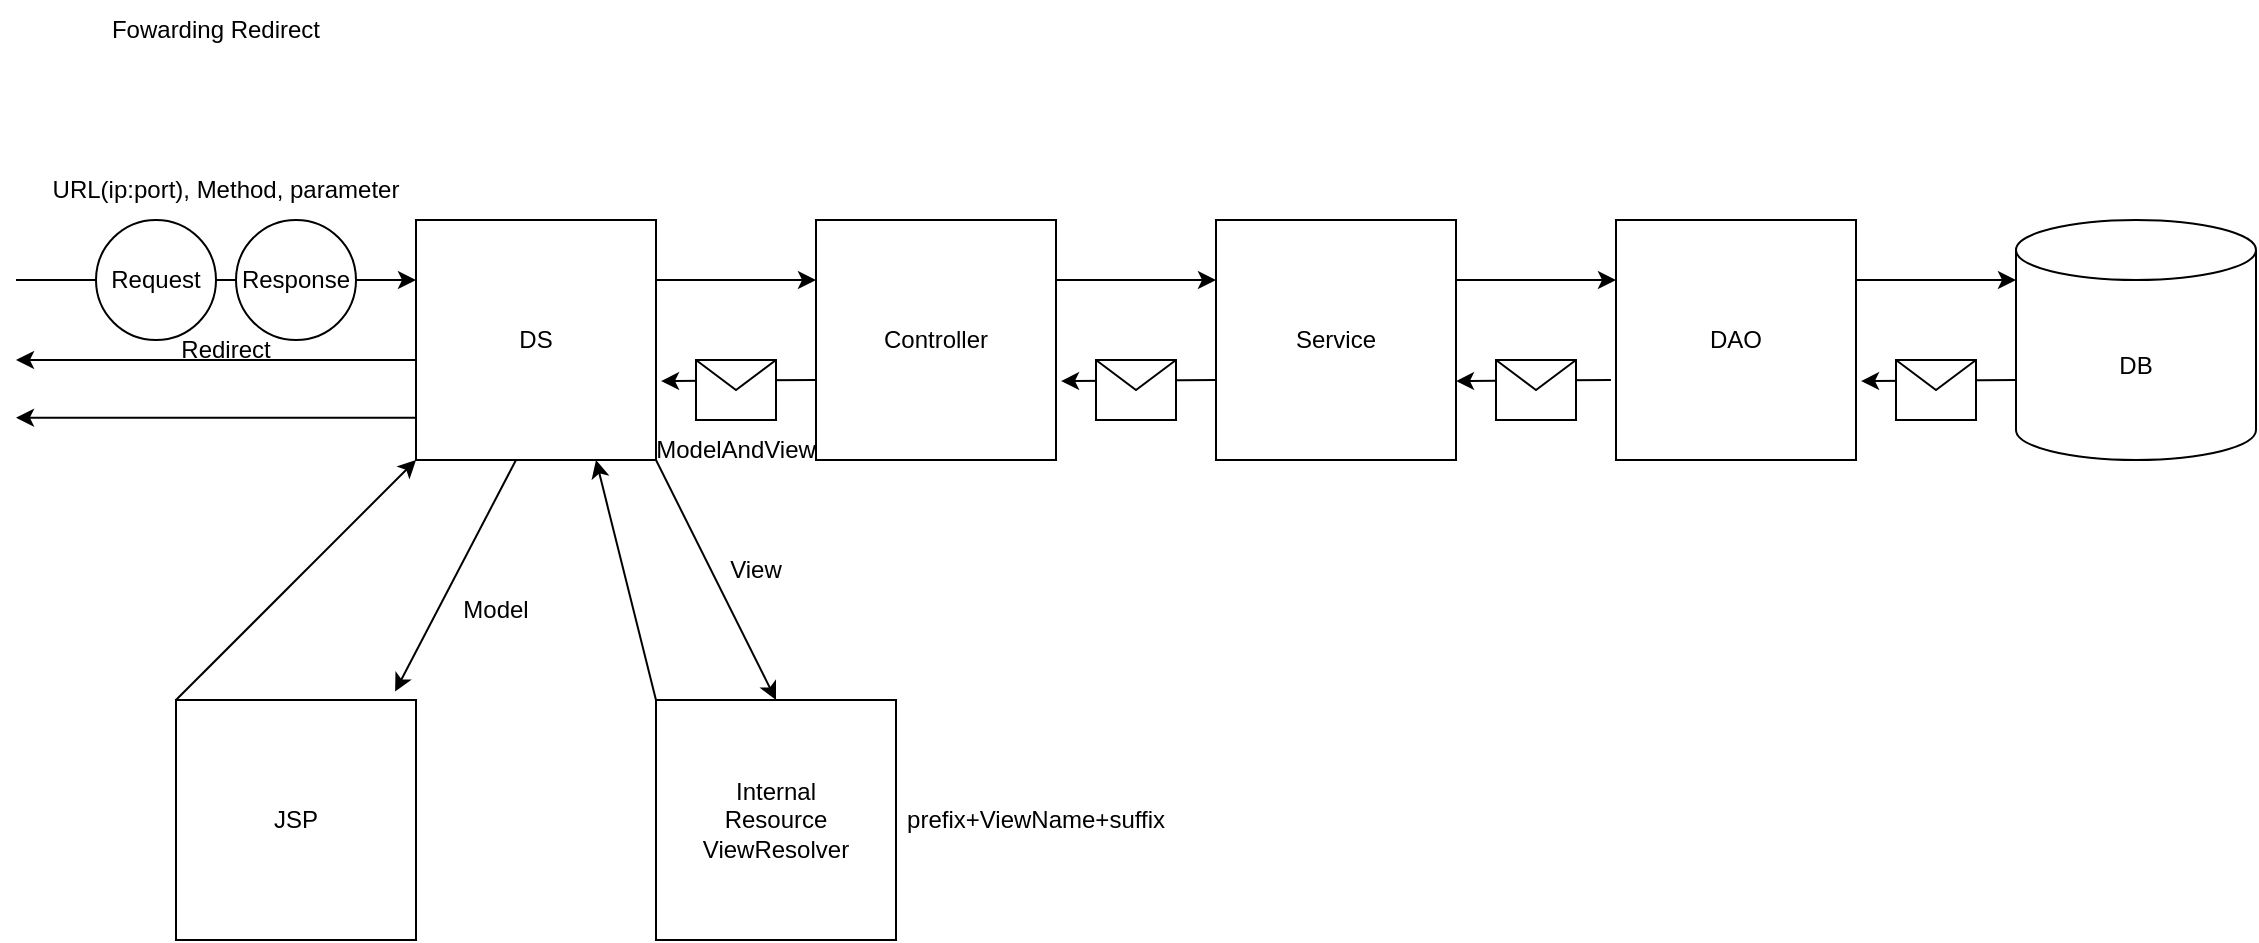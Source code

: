 <mxfile version="20.8.17" type="github" pages="3">
  <diagram name="페이지-1" id="GGqySA87024tkyD-t-VR">
    <mxGraphModel dx="1299" dy="786" grid="1" gridSize="10" guides="1" tooltips="1" connect="1" arrows="1" fold="1" page="1" pageScale="1" pageWidth="827" pageHeight="1169" math="0" shadow="0">
      <root>
        <mxCell id="0" />
        <mxCell id="1" parent="0" />
        <mxCell id="iEggTIwabMXd5zdSDjMg-40" value="" style="endArrow=classic;html=1;rounded=0;" parent="1" edge="1">
          <mxGeometry width="50" height="50" relative="1" as="geometry">
            <mxPoint x="-160" y="465" as="sourcePoint" />
            <mxPoint x="-220" y="525" as="targetPoint" />
          </mxGeometry>
        </mxCell>
        <mxCell id="iEggTIwabMXd5zdSDjMg-1" value="DB&lt;br&gt;" style="shape=cylinder3;whiteSpace=wrap;html=1;boundedLbl=1;backgroundOutline=1;size=15;" parent="1" vertex="1">
          <mxGeometry x="680" y="200" width="120" height="120" as="geometry" />
        </mxCell>
        <mxCell id="iEggTIwabMXd5zdSDjMg-2" value="Service&lt;br&gt;" style="rounded=0;whiteSpace=wrap;html=1;" parent="1" vertex="1">
          <mxGeometry x="280" y="200" width="120" height="120" as="geometry" />
        </mxCell>
        <mxCell id="iEggTIwabMXd5zdSDjMg-4" value="Controller" style="rounded=0;whiteSpace=wrap;html=1;" parent="1" vertex="1">
          <mxGeometry x="80" y="200" width="120" height="120" as="geometry" />
        </mxCell>
        <mxCell id="iEggTIwabMXd5zdSDjMg-5" value="DS&lt;br&gt;" style="rounded=0;whiteSpace=wrap;html=1;" parent="1" vertex="1">
          <mxGeometry x="-120" y="200" width="120" height="120" as="geometry" />
        </mxCell>
        <mxCell id="iEggTIwabMXd5zdSDjMg-6" value="JSP" style="rounded=0;whiteSpace=wrap;html=1;" parent="1" vertex="1">
          <mxGeometry x="-240" y="440" width="120" height="120" as="geometry" />
        </mxCell>
        <mxCell id="iEggTIwabMXd5zdSDjMg-7" value="Internal&lt;br&gt;Resource&lt;br&gt;ViewResolver" style="rounded=0;whiteSpace=wrap;html=1;" parent="1" vertex="1">
          <mxGeometry y="440" width="120" height="120" as="geometry" />
        </mxCell>
        <mxCell id="iEggTIwabMXd5zdSDjMg-15" value="" style="endArrow=classic;html=1;rounded=0;entryX=0.75;entryY=1;entryDx=0;entryDy=0;exitX=0;exitY=0;exitDx=0;exitDy=0;" parent="1" source="iEggTIwabMXd5zdSDjMg-7" target="iEggTIwabMXd5zdSDjMg-5" edge="1">
          <mxGeometry width="50" height="50" relative="1" as="geometry">
            <mxPoint y="430" as="sourcePoint" />
            <mxPoint x="-30" y="360" as="targetPoint" />
          </mxGeometry>
        </mxCell>
        <mxCell id="iEggTIwabMXd5zdSDjMg-3" value="DAO&lt;br&gt;" style="rounded=0;whiteSpace=wrap;html=1;" parent="1" vertex="1">
          <mxGeometry x="480" y="200" width="120" height="120" as="geometry" />
        </mxCell>
        <mxCell id="iEggTIwabMXd5zdSDjMg-24" value="" style="endArrow=classic;html=1;rounded=0;" parent="1" edge="1">
          <mxGeometry width="50" height="50" relative="1" as="geometry">
            <mxPoint y="230" as="sourcePoint" />
            <mxPoint x="80" y="230" as="targetPoint" />
          </mxGeometry>
        </mxCell>
        <mxCell id="iEggTIwabMXd5zdSDjMg-26" value="" style="endArrow=classic;html=1;rounded=0;exitX=0;exitY=0.75;exitDx=0;exitDy=0;" parent="1" edge="1">
          <mxGeometry width="50" height="50" relative="1" as="geometry">
            <mxPoint x="-120" y="270" as="sourcePoint" />
            <mxPoint x="-320" y="270" as="targetPoint" />
          </mxGeometry>
        </mxCell>
        <mxCell id="iEggTIwabMXd5zdSDjMg-27" value="" style="endArrow=classic;html=1;rounded=0;entryX=1.021;entryY=0.671;entryDx=0;entryDy=0;exitX=0;exitY=0.75;exitDx=0;exitDy=0;entryPerimeter=0;" parent="1" target="iEggTIwabMXd5zdSDjMg-3" edge="1">
          <mxGeometry width="50" height="50" relative="1" as="geometry">
            <mxPoint x="680" y="280" as="sourcePoint" />
            <mxPoint x="630" y="280" as="targetPoint" />
          </mxGeometry>
        </mxCell>
        <mxCell id="iEggTIwabMXd5zdSDjMg-30" value="" style="endArrow=classic;html=1;rounded=0;entryX=0;entryY=1;entryDx=0;entryDy=0;exitX=0;exitY=0;exitDx=0;exitDy=0;" parent="1" source="iEggTIwabMXd5zdSDjMg-6" target="iEggTIwabMXd5zdSDjMg-5" edge="1">
          <mxGeometry width="50" height="50" relative="1" as="geometry">
            <mxPoint x="-170" y="380" as="sourcePoint" />
            <mxPoint x="-130" y="352.5" as="targetPoint" />
          </mxGeometry>
        </mxCell>
        <mxCell id="iEggTIwabMXd5zdSDjMg-31" value="" style="endArrow=classic;html=1;rounded=0;entryX=0.913;entryY=-0.035;entryDx=0;entryDy=0;entryPerimeter=0;" parent="1" target="iEggTIwabMXd5zdSDjMg-6" edge="1">
          <mxGeometry width="50" height="50" relative="1" as="geometry">
            <mxPoint x="-70" y="320" as="sourcePoint" />
            <mxPoint x="-80" y="400" as="targetPoint" />
          </mxGeometry>
        </mxCell>
        <mxCell id="iEggTIwabMXd5zdSDjMg-33" value="" style="endArrow=classic;html=1;rounded=0;startArrow=none;" parent="1" source="iEggTIwabMXd5zdSDjMg-36" edge="1">
          <mxGeometry width="50" height="50" relative="1" as="geometry">
            <mxPoint x="-320" y="230" as="sourcePoint" />
            <mxPoint x="-120" y="230" as="targetPoint" />
          </mxGeometry>
        </mxCell>
        <mxCell id="iEggTIwabMXd5zdSDjMg-39" value="prefix+ViewName+suffix&lt;br&gt;" style="text;html=1;strokeColor=none;fillColor=none;align=center;verticalAlign=middle;whiteSpace=wrap;rounded=0;" parent="1" vertex="1">
          <mxGeometry x="160" y="485" width="60" height="30" as="geometry" />
        </mxCell>
        <mxCell id="iEggTIwabMXd5zdSDjMg-41" value="Model" style="text;html=1;strokeColor=none;fillColor=none;align=center;verticalAlign=middle;whiteSpace=wrap;rounded=0;" parent="1" vertex="1">
          <mxGeometry x="-110" y="380" width="60" height="30" as="geometry" />
        </mxCell>
        <mxCell id="iEggTIwabMXd5zdSDjMg-43" value="" style="endArrow=classic;html=1;rounded=0;" parent="1" edge="1">
          <mxGeometry width="50" height="50" relative="1" as="geometry">
            <mxPoint x="200" y="230" as="sourcePoint" />
            <mxPoint x="280" y="230" as="targetPoint" />
          </mxGeometry>
        </mxCell>
        <mxCell id="iEggTIwabMXd5zdSDjMg-44" value="" style="endArrow=classic;html=1;rounded=0;" parent="1" edge="1">
          <mxGeometry width="50" height="50" relative="1" as="geometry">
            <mxPoint x="400" y="230" as="sourcePoint" />
            <mxPoint x="480" y="230" as="targetPoint" />
          </mxGeometry>
        </mxCell>
        <mxCell id="iEggTIwabMXd5zdSDjMg-45" value="" style="endArrow=classic;html=1;rounded=0;" parent="1" edge="1">
          <mxGeometry width="50" height="50" relative="1" as="geometry">
            <mxPoint x="600" y="230" as="sourcePoint" />
            <mxPoint x="680" y="230" as="targetPoint" />
          </mxGeometry>
        </mxCell>
        <mxCell id="iEggTIwabMXd5zdSDjMg-46" value="" style="endArrow=classic;html=1;rounded=0;entryX=1.021;entryY=0.671;entryDx=0;entryDy=0;exitX=0;exitY=0.75;exitDx=0;exitDy=0;entryPerimeter=0;" parent="1" edge="1">
          <mxGeometry width="50" height="50" relative="1" as="geometry">
            <mxPoint x="477.48" y="280" as="sourcePoint" />
            <mxPoint x="400" y="280.52" as="targetPoint" />
          </mxGeometry>
        </mxCell>
        <mxCell id="iEggTIwabMXd5zdSDjMg-48" value="" style="shape=message;html=1;html=1;outlineConnect=0;labelPosition=center;verticalLabelPosition=bottom;align=center;verticalAlign=top;" parent="1" vertex="1">
          <mxGeometry x="620" y="270" width="40" height="30" as="geometry" />
        </mxCell>
        <mxCell id="iEggTIwabMXd5zdSDjMg-52" value="" style="shape=message;html=1;html=1;outlineConnect=0;labelPosition=center;verticalLabelPosition=bottom;align=center;verticalAlign=top;" parent="1" vertex="1">
          <mxGeometry x="420" y="270" width="40" height="30" as="geometry" />
        </mxCell>
        <mxCell id="iEggTIwabMXd5zdSDjMg-53" value="" style="endArrow=classic;html=1;rounded=0;entryX=1.021;entryY=0.671;entryDx=0;entryDy=0;exitX=0;exitY=0.75;exitDx=0;exitDy=0;entryPerimeter=0;" parent="1" edge="1">
          <mxGeometry width="50" height="50" relative="1" as="geometry">
            <mxPoint x="280" y="280" as="sourcePoint" />
            <mxPoint x="202.52" y="280.52" as="targetPoint" />
          </mxGeometry>
        </mxCell>
        <mxCell id="iEggTIwabMXd5zdSDjMg-54" value="" style="endArrow=classic;html=1;rounded=0;entryX=1.021;entryY=0.671;entryDx=0;entryDy=0;exitX=0;exitY=0.75;exitDx=0;exitDy=0;entryPerimeter=0;" parent="1" edge="1">
          <mxGeometry width="50" height="50" relative="1" as="geometry">
            <mxPoint x="80" y="280" as="sourcePoint" />
            <mxPoint x="2.52" y="280.52" as="targetPoint" />
          </mxGeometry>
        </mxCell>
        <mxCell id="iEggTIwabMXd5zdSDjMg-50" value="" style="shape=message;html=1;html=1;outlineConnect=0;labelPosition=center;verticalLabelPosition=bottom;align=center;verticalAlign=top;" parent="1" vertex="1">
          <mxGeometry x="220" y="270" width="40" height="30" as="geometry" />
        </mxCell>
        <mxCell id="iEggTIwabMXd5zdSDjMg-47" value="" style="shape=message;html=1;html=1;outlineConnect=0;labelPosition=center;verticalLabelPosition=bottom;align=center;verticalAlign=top;" parent="1" vertex="1">
          <mxGeometry x="20" y="270" width="40" height="30" as="geometry" />
        </mxCell>
        <mxCell id="iEggTIwabMXd5zdSDjMg-57" value="ModelAndView" style="text;html=1;strokeColor=none;fillColor=none;align=center;verticalAlign=middle;whiteSpace=wrap;rounded=0;" parent="1" vertex="1">
          <mxGeometry x="10" y="300" width="60" height="30" as="geometry" />
        </mxCell>
        <mxCell id="iEggTIwabMXd5zdSDjMg-58" value="" style="endArrow=none;html=1;rounded=0;" parent="1" target="iEggTIwabMXd5zdSDjMg-35" edge="1">
          <mxGeometry width="50" height="50" relative="1" as="geometry">
            <mxPoint x="-320" y="230" as="sourcePoint" />
            <mxPoint x="-120" y="230" as="targetPoint" />
          </mxGeometry>
        </mxCell>
        <mxCell id="iEggTIwabMXd5zdSDjMg-35" value="Request" style="ellipse;whiteSpace=wrap;html=1;aspect=fixed;" parent="1" vertex="1">
          <mxGeometry x="-280" y="200" width="60" height="60" as="geometry" />
        </mxCell>
        <mxCell id="iEggTIwabMXd5zdSDjMg-60" value="" style="endArrow=none;html=1;rounded=0;startArrow=none;" parent="1" source="iEggTIwabMXd5zdSDjMg-35" target="iEggTIwabMXd5zdSDjMg-36" edge="1">
          <mxGeometry width="50" height="50" relative="1" as="geometry">
            <mxPoint x="-220" y="230" as="sourcePoint" />
            <mxPoint x="-120" y="230" as="targetPoint" />
          </mxGeometry>
        </mxCell>
        <mxCell id="iEggTIwabMXd5zdSDjMg-36" value="Response" style="ellipse;whiteSpace=wrap;html=1;aspect=fixed;" parent="1" vertex="1">
          <mxGeometry x="-210" y="200" width="60" height="60" as="geometry" />
        </mxCell>
        <mxCell id="iEggTIwabMXd5zdSDjMg-61" value="URL(ip:port), Method, parameter" style="text;html=1;strokeColor=none;fillColor=none;align=center;verticalAlign=middle;whiteSpace=wrap;rounded=0;" parent="1" vertex="1">
          <mxGeometry x="-320" y="170" width="210" height="30" as="geometry" />
        </mxCell>
        <mxCell id="iEggTIwabMXd5zdSDjMg-62" value="" style="endArrow=classic;html=1;rounded=0;exitX=0;exitY=0.75;exitDx=0;exitDy=0;" parent="1" edge="1">
          <mxGeometry width="50" height="50" relative="1" as="geometry">
            <mxPoint x="-120" y="298.82" as="sourcePoint" />
            <mxPoint x="-320" y="298.82" as="targetPoint" />
          </mxGeometry>
        </mxCell>
        <mxCell id="iEggTIwabMXd5zdSDjMg-63" value="Redirect" style="text;html=1;strokeColor=none;fillColor=none;align=center;verticalAlign=middle;whiteSpace=wrap;rounded=0;" parent="1" vertex="1">
          <mxGeometry x="-245" y="250" width="60" height="30" as="geometry" />
        </mxCell>
        <mxCell id="iEggTIwabMXd5zdSDjMg-65" value="" style="endArrow=classic;html=1;rounded=0;entryX=0.5;entryY=0;entryDx=0;entryDy=0;" parent="1" target="iEggTIwabMXd5zdSDjMg-7" edge="1">
          <mxGeometry width="50" height="50" relative="1" as="geometry">
            <mxPoint y="320" as="sourcePoint" />
            <mxPoint x="60" y="390" as="targetPoint" />
          </mxGeometry>
        </mxCell>
        <mxCell id="iEggTIwabMXd5zdSDjMg-66" value="View" style="text;html=1;strokeColor=none;fillColor=none;align=center;verticalAlign=middle;whiteSpace=wrap;rounded=0;" parent="1" vertex="1">
          <mxGeometry x="20" y="360" width="60" height="30" as="geometry" />
        </mxCell>
        <mxCell id="iEggTIwabMXd5zdSDjMg-68" value="Fowarding Redirect" style="text;html=1;strokeColor=none;fillColor=none;align=center;verticalAlign=middle;whiteSpace=wrap;rounded=0;" parent="1" vertex="1">
          <mxGeometry x="-280" y="90" width="120" height="30" as="geometry" />
        </mxCell>
      </root>
    </mxGraphModel>
  </diagram>
  <diagram id="927hjeYPWUCAcsZQczEw" name="페이지-2">
    <mxGraphModel dx="1674" dy="796" grid="1" gridSize="10" guides="1" tooltips="1" connect="1" arrows="1" fold="1" page="1" pageScale="1" pageWidth="1169" pageHeight="827" math="0" shadow="0">
      <root>
        <mxCell id="0" />
        <mxCell id="1" parent="0" />
        <mxCell id="f-oD_xwLLwa81Wq7xeVw-1" value="ProductDAO" style="swimlane;fontStyle=1;align=center;verticalAlign=top;childLayout=stackLayout;horizontal=1;startSize=26;horizontalStack=0;resizeParent=1;resizeParentMax=0;resizeLast=0;collapsible=1;marginBottom=0;fontSize=14;" parent="1" vertex="1">
          <mxGeometry x="840" y="120" width="260" height="160" as="geometry" />
        </mxCell>
        <mxCell id="f-oD_xwLLwa81Wq7xeVw-2" value="- sqlSession : SqlSession&#xa;- NAMESPACE : String" style="text;strokeColor=none;fillColor=none;align=left;verticalAlign=top;spacingLeft=4;spacingRight=4;overflow=hidden;rotatable=0;points=[[0,0.5],[1,0.5]];portConstraint=eastwest;" parent="f-oD_xwLLwa81Wq7xeVw-1" vertex="1">
          <mxGeometry y="26" width="260" height="44" as="geometry" />
        </mxCell>
        <mxCell id="f-oD_xwLLwa81Wq7xeVw-3" value="" style="line;strokeWidth=1;fillColor=none;align=left;verticalAlign=middle;spacingTop=-1;spacingLeft=3;spacingRight=3;rotatable=0;labelPosition=right;points=[];portConstraint=eastwest;strokeColor=inherit;" parent="f-oD_xwLLwa81Wq7xeVw-1" vertex="1">
          <mxGeometry y="70" width="260" height="8" as="geometry" />
        </mxCell>
        <mxCell id="f-oD_xwLLwa81Wq7xeVw-4" value="+ getProductList() : List&lt;ProductDTO&gt;&#xa;+ getProductDetail(ProductDTO) : ProductDTO&#xa;+ setProductAdd(ProductDTO) : int" style="text;strokeColor=none;fillColor=none;align=left;verticalAlign=top;spacingLeft=4;spacingRight=4;overflow=hidden;rotatable=0;points=[[0,0.5],[1,0.5]];portConstraint=eastwest;" parent="f-oD_xwLLwa81Wq7xeVw-1" vertex="1">
          <mxGeometry y="78" width="260" height="82" as="geometry" />
        </mxCell>
        <mxCell id="f-oD_xwLLwa81Wq7xeVw-5" value="&lt;font size=&quot;1&quot; style=&quot;&quot;&gt;&lt;b style=&quot;font-size: 18px;&quot;&gt;Product&lt;/b&gt;&lt;/font&gt;" style="text;html=1;strokeColor=none;fillColor=none;align=center;verticalAlign=middle;whiteSpace=wrap;rounded=0;" parent="1" vertex="1">
          <mxGeometry x="560" y="60" width="60" height="30" as="geometry" />
        </mxCell>
        <mxCell id="f-oD_xwLLwa81Wq7xeVw-7" value="ProductService" style="swimlane;fontStyle=1;align=center;verticalAlign=top;childLayout=stackLayout;horizontal=1;startSize=26;horizontalStack=0;resizeParent=1;resizeParentMax=0;resizeLast=0;collapsible=1;marginBottom=0;fontSize=14;" parent="1" vertex="1">
          <mxGeometry x="390" y="120" width="400" height="160" as="geometry" />
        </mxCell>
        <mxCell id="f-oD_xwLLwa81Wq7xeVw-8" value="- productDAO : ProductDAO" style="text;strokeColor=none;fillColor=none;align=left;verticalAlign=top;spacingLeft=4;spacingRight=4;overflow=hidden;rotatable=0;points=[[0,0.5],[1,0.5]];portConstraint=eastwest;fontSize=14;" parent="f-oD_xwLLwa81Wq7xeVw-7" vertex="1">
          <mxGeometry y="26" width="400" height="26" as="geometry" />
        </mxCell>
        <mxCell id="f-oD_xwLLwa81Wq7xeVw-9" value="" style="line;strokeWidth=1;fillColor=none;align=left;verticalAlign=middle;spacingTop=-1;spacingLeft=3;spacingRight=3;rotatable=0;labelPosition=right;points=[];portConstraint=eastwest;strokeColor=inherit;fontSize=14;" parent="f-oD_xwLLwa81Wq7xeVw-7" vertex="1">
          <mxGeometry y="52" width="400" height="8" as="geometry" />
        </mxCell>
        <mxCell id="f-oD_xwLLwa81Wq7xeVw-10" value="+ getProductList() : List&lt;ProductDTO&gt;&#xa;+ getProductDetail(ProductDTO) : ProductDTO&#xa;+ setProductAdd(ProductDTO, List&lt;ProductOptionDTO&gt;) : int" style="text;strokeColor=none;fillColor=none;align=left;verticalAlign=top;spacingLeft=4;spacingRight=4;overflow=hidden;rotatable=0;points=[[0,0.5],[1,0.5]];portConstraint=eastwest;fontSize=14;" parent="f-oD_xwLLwa81Wq7xeVw-7" vertex="1">
          <mxGeometry y="60" width="400" height="100" as="geometry" />
        </mxCell>
        <mxCell id="f-oD_xwLLwa81Wq7xeVw-15" value="ProductController" style="swimlane;fontStyle=1;align=center;verticalAlign=top;childLayout=stackLayout;horizontal=1;startSize=26;horizontalStack=0;resizeParent=1;resizeParentMax=0;resizeLast=0;collapsible=1;marginBottom=0;fontSize=14;" parent="1" vertex="1">
          <mxGeometry x="70" y="120" width="270" height="160" as="geometry" />
        </mxCell>
        <mxCell id="f-oD_xwLLwa81Wq7xeVw-16" value="- productService : ProductService" style="text;strokeColor=none;fillColor=none;align=left;verticalAlign=top;spacingLeft=4;spacingRight=4;overflow=hidden;rotatable=0;points=[[0,0.5],[1,0.5]];portConstraint=eastwest;fontSize=14;" parent="f-oD_xwLLwa81Wq7xeVw-15" vertex="1">
          <mxGeometry y="26" width="270" height="26" as="geometry" />
        </mxCell>
        <mxCell id="f-oD_xwLLwa81Wq7xeVw-17" value="" style="line;strokeWidth=1;fillColor=none;align=left;verticalAlign=middle;spacingTop=-1;spacingLeft=3;spacingRight=3;rotatable=0;labelPosition=right;points=[];portConstraint=eastwest;strokeColor=inherit;fontSize=14;" parent="f-oD_xwLLwa81Wq7xeVw-15" vertex="1">
          <mxGeometry y="52" width="270" height="8" as="geometry" />
        </mxCell>
        <mxCell id="f-oD_xwLLwa81Wq7xeVw-18" value="+ getProductList() : ModelAndView&#xa;+ getProductDetail(ProductDTO) : String&#xa;+ setProductAdd() : void&#xa;+ setProductAdd(ProductDTO) : String" style="text;strokeColor=none;fillColor=none;align=left;verticalAlign=top;spacingLeft=4;spacingRight=4;overflow=hidden;rotatable=0;points=[[0,0.5],[1,0.5]];portConstraint=eastwest;fontSize=14;" parent="f-oD_xwLLwa81Wq7xeVw-15" vertex="1">
          <mxGeometry y="60" width="270" height="100" as="geometry" />
        </mxCell>
        <mxCell id="f-oD_xwLLwa81Wq7xeVw-19" style="edgeStyle=orthogonalEdgeStyle;rounded=0;orthogonalLoop=1;jettySize=auto;html=1;exitX=1;exitY=0.5;exitDx=0;exitDy=0;entryX=0;entryY=0.5;entryDx=0;entryDy=0;fontSize=14;" parent="1" source="f-oD_xwLLwa81Wq7xeVw-18" target="f-oD_xwLLwa81Wq7xeVw-10" edge="1">
          <mxGeometry relative="1" as="geometry" />
        </mxCell>
        <mxCell id="f-oD_xwLLwa81Wq7xeVw-21" style="edgeStyle=orthogonalEdgeStyle;rounded=0;orthogonalLoop=1;jettySize=auto;html=1;exitX=1;exitY=0.5;exitDx=0;exitDy=0;entryX=-0.008;entryY=0.39;entryDx=0;entryDy=0;entryPerimeter=0;fontSize=14;" parent="1" source="f-oD_xwLLwa81Wq7xeVw-10" target="f-oD_xwLLwa81Wq7xeVw-4" edge="1">
          <mxGeometry relative="1" as="geometry" />
        </mxCell>
      </root>
    </mxGraphModel>
  </diagram>
  <diagram id="v0bnzKL4JLJcJcmgmCzn" name="페이지-3">
    <mxGraphModel dx="712" dy="786" grid="1" gridSize="10" guides="1" tooltips="1" connect="1" arrows="1" fold="1" page="1" pageScale="1" pageWidth="1169" pageHeight="827" math="0" shadow="0">
      <root>
        <mxCell id="0" />
        <mxCell id="1" parent="0" />
        <mxCell id="N9mpZ81FHpqmFSWdrKbZ-1" value="MemberController" style="swimlane;fontStyle=1;align=center;verticalAlign=top;childLayout=stackLayout;horizontal=1;startSize=26;horizontalStack=0;resizeParent=1;resizeParentMax=0;resizeLast=0;collapsible=1;marginBottom=0;fontSize=14;" parent="1" vertex="1">
          <mxGeometry x="70" y="110" width="280" height="160" as="geometry" />
        </mxCell>
        <mxCell id="N9mpZ81FHpqmFSWdrKbZ-2" value="- memberService : MemberService" style="text;strokeColor=none;fillColor=none;align=left;verticalAlign=top;spacingLeft=4;spacingRight=4;overflow=hidden;rotatable=0;points=[[0,0.5],[1,0.5]];portConstraint=eastwest;fontSize=14;" parent="N9mpZ81FHpqmFSWdrKbZ-1" vertex="1">
          <mxGeometry y="26" width="280" height="26" as="geometry" />
        </mxCell>
        <mxCell id="N9mpZ81FHpqmFSWdrKbZ-3" value="" style="line;strokeWidth=1;fillColor=none;align=left;verticalAlign=middle;spacingTop=-1;spacingLeft=3;spacingRight=3;rotatable=0;labelPosition=right;points=[];portConstraint=eastwest;strokeColor=inherit;fontSize=14;" parent="N9mpZ81FHpqmFSWdrKbZ-1" vertex="1">
          <mxGeometry y="52" width="280" height="8" as="geometry" />
        </mxCell>
        <mxCell id="N9mpZ81FHpqmFSWdrKbZ-4" value="+ setMemberAdd() : void&#xa;+ setMemberAdd(MemberDTO) : String" style="text;strokeColor=none;fillColor=none;align=left;verticalAlign=top;spacingLeft=4;spacingRight=4;overflow=hidden;rotatable=0;points=[[0,0.5],[1,0.5]];portConstraint=eastwest;fontSize=14;" parent="N9mpZ81FHpqmFSWdrKbZ-1" vertex="1">
          <mxGeometry y="60" width="280" height="100" as="geometry" />
        </mxCell>
        <mxCell id="N9mpZ81FHpqmFSWdrKbZ-5" value="&lt;b&gt;Member&lt;/b&gt;" style="text;html=1;strokeColor=none;fillColor=none;align=center;verticalAlign=middle;whiteSpace=wrap;rounded=0;fontSize=18;" parent="1" vertex="1">
          <mxGeometry x="560" y="50" width="60" height="30" as="geometry" />
        </mxCell>
        <mxCell id="N9mpZ81FHpqmFSWdrKbZ-6" value="MemberDAO" style="swimlane;fontStyle=1;align=center;verticalAlign=top;childLayout=stackLayout;horizontal=1;startSize=26;horizontalStack=0;resizeParent=1;resizeParentMax=0;resizeLast=0;collapsible=1;marginBottom=0;fontSize=14;" parent="1" vertex="1">
          <mxGeometry x="830" y="110" width="260" height="160" as="geometry" />
        </mxCell>
        <mxCell id="N9mpZ81FHpqmFSWdrKbZ-7" value="- sqlSession : SqlSession" style="text;strokeColor=none;fillColor=none;align=left;verticalAlign=top;spacingLeft=4;spacingRight=4;overflow=hidden;rotatable=0;points=[[0,0.5],[1,0.5]];portConstraint=eastwest;fontSize=14;" parent="N9mpZ81FHpqmFSWdrKbZ-6" vertex="1">
          <mxGeometry y="26" width="260" height="26" as="geometry" />
        </mxCell>
        <mxCell id="N9mpZ81FHpqmFSWdrKbZ-8" value="" style="line;strokeWidth=1;fillColor=none;align=left;verticalAlign=middle;spacingTop=-1;spacingLeft=3;spacingRight=3;rotatable=0;labelPosition=right;points=[];portConstraint=eastwest;strokeColor=inherit;fontSize=14;" parent="N9mpZ81FHpqmFSWdrKbZ-6" vertex="1">
          <mxGeometry y="52" width="260" height="8" as="geometry" />
        </mxCell>
        <mxCell id="N9mpZ81FHpqmFSWdrKbZ-9" value="+ setMemberAdd(MemberDTO) : int" style="text;strokeColor=none;fillColor=none;align=left;verticalAlign=top;spacingLeft=4;spacingRight=4;overflow=hidden;rotatable=0;points=[[0,0.5],[1,0.5]];portConstraint=eastwest;fontSize=14;" parent="N9mpZ81FHpqmFSWdrKbZ-6" vertex="1">
          <mxGeometry y="60" width="260" height="100" as="geometry" />
        </mxCell>
        <mxCell id="N9mpZ81FHpqmFSWdrKbZ-10" value="MemberService" style="swimlane;fontStyle=1;align=center;verticalAlign=top;childLayout=stackLayout;horizontal=1;startSize=26;horizontalStack=0;resizeParent=1;resizeParentMax=0;resizeLast=0;collapsible=1;marginBottom=0;fontSize=14;" parent="1" vertex="1">
          <mxGeometry x="390" y="110" width="400" height="160" as="geometry" />
        </mxCell>
        <mxCell id="N9mpZ81FHpqmFSWdrKbZ-11" value="- memberDAO : MemberDAO" style="text;strokeColor=none;fillColor=none;align=left;verticalAlign=top;spacingLeft=4;spacingRight=4;overflow=hidden;rotatable=0;points=[[0,0.5],[1,0.5]];portConstraint=eastwest;fontSize=14;" parent="N9mpZ81FHpqmFSWdrKbZ-10" vertex="1">
          <mxGeometry y="26" width="400" height="26" as="geometry" />
        </mxCell>
        <mxCell id="N9mpZ81FHpqmFSWdrKbZ-12" value="" style="line;strokeWidth=1;fillColor=none;align=left;verticalAlign=middle;spacingTop=-1;spacingLeft=3;spacingRight=3;rotatable=0;labelPosition=right;points=[];portConstraint=eastwest;strokeColor=inherit;fontSize=14;" parent="N9mpZ81FHpqmFSWdrKbZ-10" vertex="1">
          <mxGeometry y="52" width="400" height="8" as="geometry" />
        </mxCell>
        <mxCell id="N9mpZ81FHpqmFSWdrKbZ-13" value="+ setMemberAdd(MemberDTO) : int" style="text;strokeColor=none;fillColor=none;align=left;verticalAlign=top;spacingLeft=4;spacingRight=4;overflow=hidden;rotatable=0;points=[[0,0.5],[1,0.5]];portConstraint=eastwest;fontSize=14;" parent="N9mpZ81FHpqmFSWdrKbZ-10" vertex="1">
          <mxGeometry y="60" width="400" height="100" as="geometry" />
        </mxCell>
        <mxCell id="5-vL2-ubNikXhai_cvIH-1" style="edgeStyle=orthogonalEdgeStyle;rounded=0;orthogonalLoop=1;jettySize=auto;html=1;exitX=1;exitY=0.5;exitDx=0;exitDy=0;entryX=0;entryY=0.5;entryDx=0;entryDy=0;fontSize=14;" parent="1" source="N9mpZ81FHpqmFSWdrKbZ-4" target="N9mpZ81FHpqmFSWdrKbZ-13" edge="1">
          <mxGeometry relative="1" as="geometry" />
        </mxCell>
        <mxCell id="5-vL2-ubNikXhai_cvIH-2" style="edgeStyle=orthogonalEdgeStyle;rounded=0;orthogonalLoop=1;jettySize=auto;html=1;exitX=1;exitY=0.5;exitDx=0;exitDy=0;entryX=0;entryY=0.5;entryDx=0;entryDy=0;fontSize=14;" parent="1" source="N9mpZ81FHpqmFSWdrKbZ-13" target="N9mpZ81FHpqmFSWdrKbZ-9" edge="1">
          <mxGeometry relative="1" as="geometry" />
        </mxCell>
        <mxCell id="r6s9vXIPh9YPV8WDdjE6-2" value="BankBookDAO" style="swimlane;fontStyle=1;align=center;verticalAlign=top;childLayout=stackLayout;horizontal=1;startSize=26;horizontalStack=0;resizeParent=1;resizeParentMax=0;resizeLast=0;collapsible=1;marginBottom=0;" vertex="1" parent="1">
          <mxGeometry x="840" y="460" width="300" height="160" as="geometry" />
        </mxCell>
        <mxCell id="r6s9vXIPh9YPV8WDdjE6-3" value="- sqlSession : SqlSession&#xa;- NAMESPACE : String" style="text;strokeColor=none;fillColor=none;align=left;verticalAlign=top;spacingLeft=4;spacingRight=4;overflow=hidden;rotatable=0;points=[[0,0.5],[1,0.5]];portConstraint=eastwest;" vertex="1" parent="r6s9vXIPh9YPV8WDdjE6-2">
          <mxGeometry y="26" width="300" height="34" as="geometry" />
        </mxCell>
        <mxCell id="r6s9vXIPh9YPV8WDdjE6-4" value="" style="line;strokeWidth=1;fillColor=none;align=left;verticalAlign=middle;spacingTop=-1;spacingLeft=3;spacingRight=3;rotatable=0;labelPosition=right;points=[];portConstraint=eastwest;strokeColor=inherit;" vertex="1" parent="r6s9vXIPh9YPV8WDdjE6-2">
          <mxGeometry y="60" width="300" height="8" as="geometry" />
        </mxCell>
        <mxCell id="r6s9vXIPh9YPV8WDdjE6-5" value="+ getBankBookList() : List&lt;BankBookDTO&gt;&#xa;+ getBankBookDetail(BankBookDTO) : BankBookDTO&#xa;+ setBankBookAdd(BankBookDTO) : int&#xa;+ setBankBookUpdate(BankBookDTO) : int&#xa;+ setBankBookDelete(BankBookDTO) : int" style="text;strokeColor=none;fillColor=none;align=left;verticalAlign=top;spacingLeft=4;spacingRight=4;overflow=hidden;rotatable=0;points=[[0,0.5],[1,0.5]];portConstraint=eastwest;" vertex="1" parent="r6s9vXIPh9YPV8WDdjE6-2">
          <mxGeometry y="68" width="300" height="92" as="geometry" />
        </mxCell>
        <mxCell id="r6s9vXIPh9YPV8WDdjE6-6" value="BankBook" style="text;html=1;strokeColor=none;fillColor=none;align=center;verticalAlign=middle;whiteSpace=wrap;rounded=0;fontSize=18;fontStyle=1" vertex="1" parent="1">
          <mxGeometry x="560" y="399" width="60" height="30" as="geometry" />
        </mxCell>
        <mxCell id="r6s9vXIPh9YPV8WDdjE6-8" value="BankBookService" style="swimlane;fontStyle=1;align=center;verticalAlign=top;childLayout=stackLayout;horizontal=1;startSize=26;horizontalStack=0;resizeParent=1;resizeParentMax=0;resizeLast=0;collapsible=1;marginBottom=0;fontSize=14;" vertex="1" parent="1">
          <mxGeometry x="470" y="460" width="350" height="160" as="geometry" />
        </mxCell>
        <mxCell id="r6s9vXIPh9YPV8WDdjE6-9" value="- bankBookDAO : BankBookDAO" style="text;strokeColor=none;fillColor=none;align=left;verticalAlign=top;spacingLeft=4;spacingRight=4;overflow=hidden;rotatable=0;points=[[0,0.5],[1,0.5]];portConstraint=eastwest;fontSize=14;" vertex="1" parent="r6s9vXIPh9YPV8WDdjE6-8">
          <mxGeometry y="26" width="350" height="26" as="geometry" />
        </mxCell>
        <mxCell id="r6s9vXIPh9YPV8WDdjE6-10" value="" style="line;strokeWidth=1;fillColor=none;align=left;verticalAlign=middle;spacingTop=-1;spacingLeft=3;spacingRight=3;rotatable=0;labelPosition=right;points=[];portConstraint=eastwest;strokeColor=inherit;fontSize=14;" vertex="1" parent="r6s9vXIPh9YPV8WDdjE6-8">
          <mxGeometry y="52" width="350" height="8" as="geometry" />
        </mxCell>
        <mxCell id="r6s9vXIPh9YPV8WDdjE6-11" value="+ getBankBookList() : List&lt;BankBookDTO&gt;&#xa;+ getBankBookDetail(BankBookDTO) : BankBookDTO&#xa;+ setBankBookAdd(BankBookDTO) : int&#xa;+ setBankBookUpdate(BankBookDTO) : int&#xa;+ setBankBookDelete(BankBookDTO) : int" style="text;strokeColor=none;fillColor=none;align=left;verticalAlign=top;spacingLeft=4;spacingRight=4;overflow=hidden;rotatable=0;points=[[0,0.5],[1,0.5]];portConstraint=eastwest;fontSize=14;" vertex="1" parent="r6s9vXIPh9YPV8WDdjE6-8">
          <mxGeometry y="60" width="350" height="100" as="geometry" />
        </mxCell>
        <mxCell id="r6s9vXIPh9YPV8WDdjE6-12" value="BankBookController" style="swimlane;fontStyle=1;align=center;verticalAlign=top;childLayout=stackLayout;horizontal=1;startSize=26;horizontalStack=0;resizeParent=1;resizeParentMax=0;resizeLast=0;collapsible=1;marginBottom=0;fontSize=14;" vertex="1" parent="1">
          <mxGeometry x="70" y="460" width="360" height="160" as="geometry" />
        </mxCell>
        <mxCell id="r6s9vXIPh9YPV8WDdjE6-13" value="- bankBookService : BankBookService" style="text;strokeColor=none;fillColor=none;align=left;verticalAlign=top;spacingLeft=4;spacingRight=4;overflow=hidden;rotatable=0;points=[[0,0.5],[1,0.5]];portConstraint=eastwest;fontSize=14;" vertex="1" parent="r6s9vXIPh9YPV8WDdjE6-12">
          <mxGeometry y="26" width="360" height="26" as="geometry" />
        </mxCell>
        <mxCell id="r6s9vXIPh9YPV8WDdjE6-14" value="" style="line;strokeWidth=1;fillColor=none;align=left;verticalAlign=middle;spacingTop=-1;spacingLeft=3;spacingRight=3;rotatable=0;labelPosition=right;points=[];portConstraint=eastwest;strokeColor=inherit;fontSize=14;" vertex="1" parent="r6s9vXIPh9YPV8WDdjE6-12">
          <mxGeometry y="52" width="360" height="8" as="geometry" />
        </mxCell>
        <mxCell id="r6s9vXIPh9YPV8WDdjE6-15" value="+ getBankBookList() : ModelAndView&#xa;+ getBankBookDetail(BankBookDTO) : ModelAndView&#xa;+ setBankBookAdd(BankBookDTO) : ModelAndView&#xa;+ setBankBookUpdate(BankBookDTO) : ModelAndView&#xa;+ setBankBookDelete(BankBookDTO) : ModelAndView" style="text;strokeColor=none;fillColor=none;align=left;verticalAlign=top;spacingLeft=4;spacingRight=4;overflow=hidden;rotatable=0;points=[[0,0.5],[1,0.5]];portConstraint=eastwest;fontSize=14;" vertex="1" parent="r6s9vXIPh9YPV8WDdjE6-12">
          <mxGeometry y="60" width="360" height="100" as="geometry" />
        </mxCell>
        <mxCell id="r6s9vXIPh9YPV8WDdjE6-16" style="edgeStyle=orthogonalEdgeStyle;rounded=0;orthogonalLoop=1;jettySize=auto;html=1;exitX=1;exitY=0.5;exitDx=0;exitDy=0;entryX=0;entryY=0.5;entryDx=0;entryDy=0;fontSize=18;" edge="1" parent="1" source="r6s9vXIPh9YPV8WDdjE6-15" target="r6s9vXIPh9YPV8WDdjE6-11">
          <mxGeometry relative="1" as="geometry" />
        </mxCell>
        <mxCell id="r6s9vXIPh9YPV8WDdjE6-21" style="edgeStyle=orthogonalEdgeStyle;rounded=0;orthogonalLoop=1;jettySize=auto;html=1;exitX=1;exitY=0.5;exitDx=0;exitDy=0;entryX=0;entryY=0.5;entryDx=0;entryDy=0;fontSize=18;" edge="1" parent="1" source="r6s9vXIPh9YPV8WDdjE6-11" target="r6s9vXIPh9YPV8WDdjE6-5">
          <mxGeometry relative="1" as="geometry" />
        </mxCell>
      </root>
    </mxGraphModel>
  </diagram>
</mxfile>
